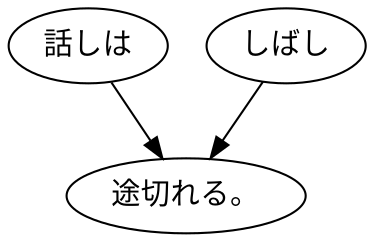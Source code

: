 digraph graph1283 {
	node0 [label="話しは"];
	node1 [label="しばし"];
	node2 [label="途切れる。"];
	node0 -> node2;
	node1 -> node2;
}
